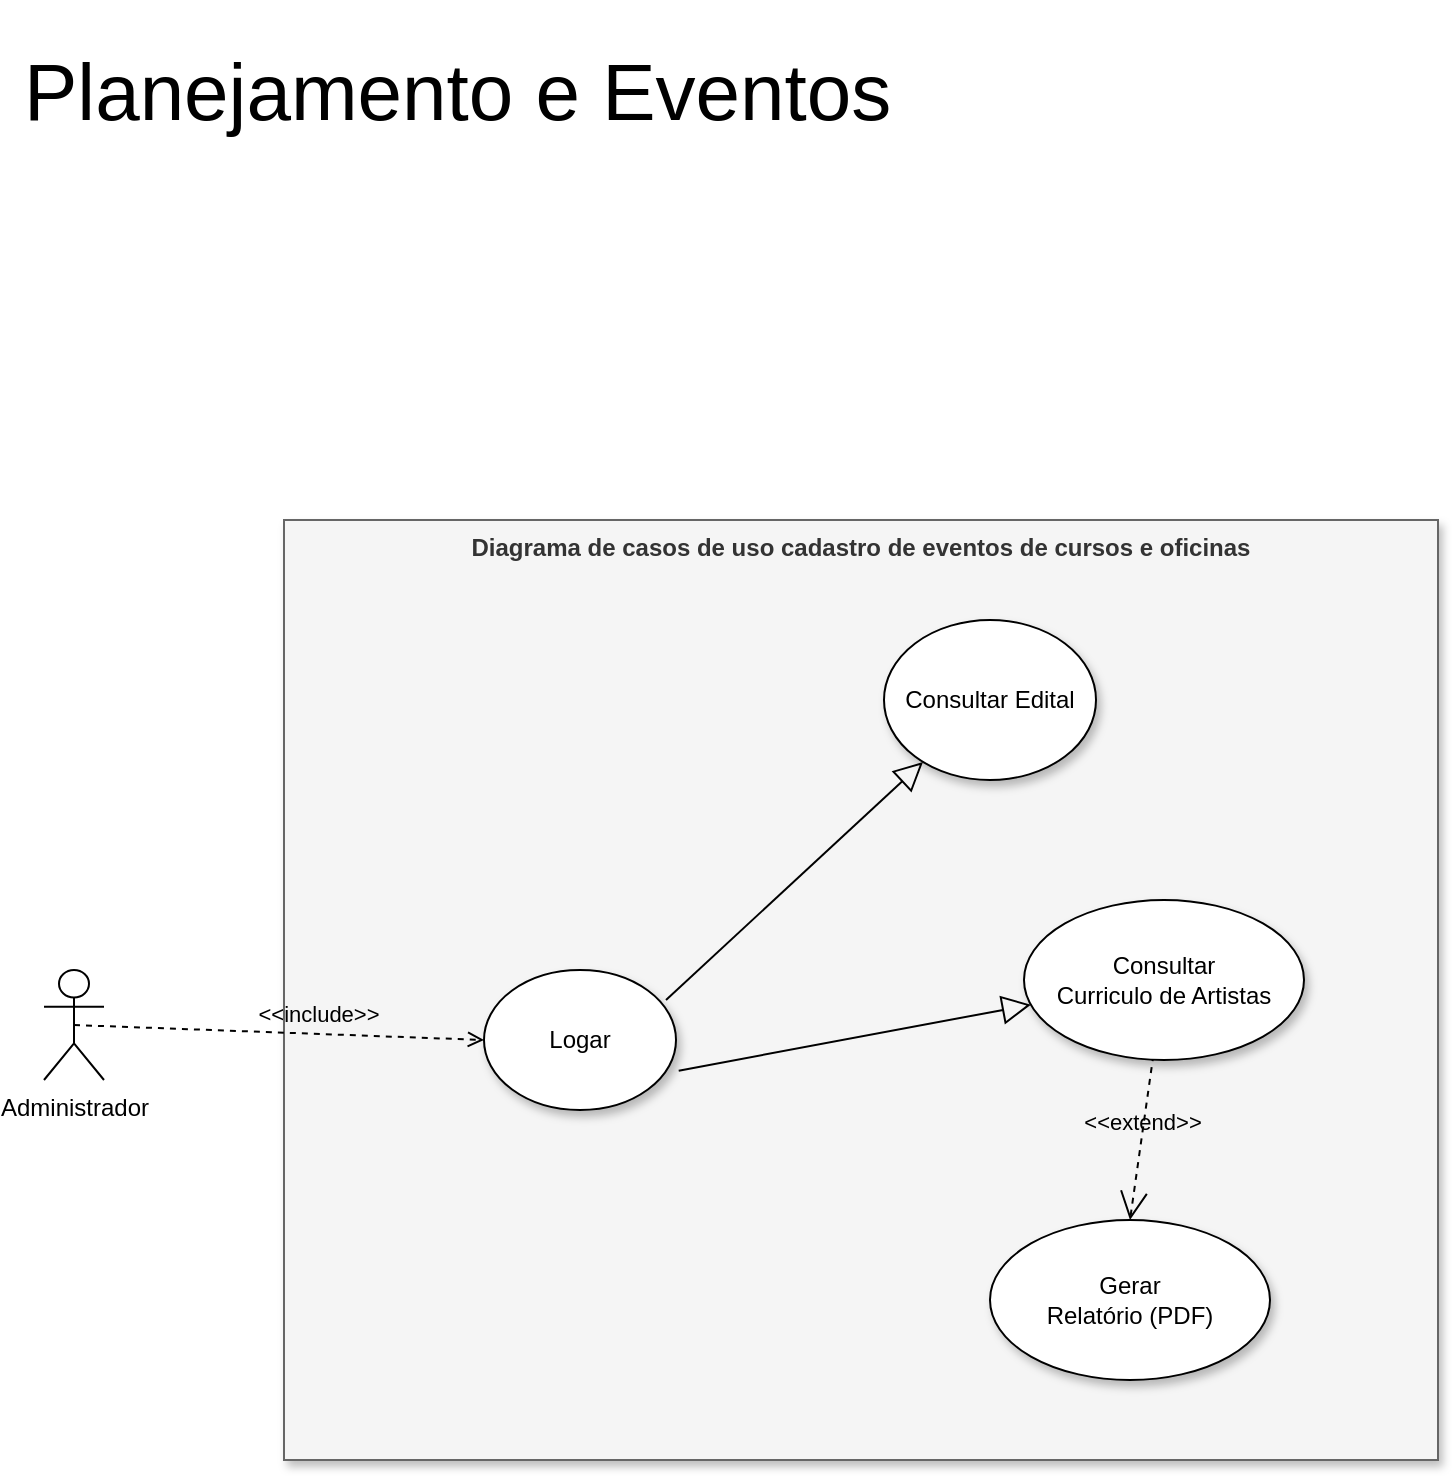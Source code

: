 <mxfile version="21.1.2" type="github">
  <diagram name="Página-1" id="rkHG6nmuOjkpt8-TUzvK">
    <mxGraphModel dx="2068" dy="954" grid="1" gridSize="10" guides="1" tooltips="1" connect="1" arrows="1" fold="1" page="1" pageScale="1" pageWidth="827" pageHeight="1169" math="0" shadow="0">
      <root>
        <mxCell id="0" />
        <mxCell id="1" parent="0" />
        <mxCell id="QimY8xbkl2on-bAjsN7t-3" value="Planejamento e Eventos" style="text;html=1;strokeColor=none;fillColor=none;align=left;verticalAlign=middle;whiteSpace=wrap;rounded=0;fontSize=40;" parent="1" vertex="1">
          <mxGeometry x="18" y="40" width="560" height="90" as="geometry" />
        </mxCell>
        <mxCell id="GPzcTo9WPQccJl07pG5u-1" value="Diagrama de casos de uso cadastro de eventos de cursos e oficinas" style="shape=rect;html=1;verticalAlign=top;fontStyle=1;whiteSpace=wrap;align=center;fillColor=#f5f5f5;fontColor=#333333;strokeColor=#666666;shadow=1;" parent="1" vertex="1">
          <mxGeometry x="150" y="300" width="577" height="470" as="geometry" />
        </mxCell>
        <mxCell id="GPzcTo9WPQccJl07pG5u-3" value="Administrador" style="shape=umlActor;html=1;verticalLabelPosition=bottom;verticalAlign=top;align=center;" parent="1" vertex="1">
          <mxGeometry x="30" y="525" width="30" height="55" as="geometry" />
        </mxCell>
        <mxCell id="GPzcTo9WPQccJl07pG5u-9" value="Consultar Edital" style="ellipse;whiteSpace=wrap;html=1;shadow=1;" parent="1" vertex="1">
          <mxGeometry x="450" y="350" width="106" height="80" as="geometry" />
        </mxCell>
        <mxCell id="GPzcTo9WPQccJl07pG5u-10" value="" style="edgeStyle=none;html=1;endArrow=block;endFill=0;endSize=12;verticalAlign=bottom;rounded=0;exitX=0.948;exitY=0.214;exitDx=0;exitDy=0;exitPerimeter=0;" parent="1" source="GPzcTo9WPQccJl07pG5u-11" target="GPzcTo9WPQccJl07pG5u-9" edge="1">
          <mxGeometry width="160" relative="1" as="geometry">
            <mxPoint x="160" y="540" as="sourcePoint" />
            <mxPoint x="397" y="570" as="targetPoint" />
          </mxGeometry>
        </mxCell>
        <mxCell id="GPzcTo9WPQccJl07pG5u-11" value="Logar" style="ellipse;whiteSpace=wrap;html=1;shadow=1;" parent="1" vertex="1">
          <mxGeometry x="250" y="525" width="96" height="70" as="geometry" />
        </mxCell>
        <mxCell id="GPzcTo9WPQccJl07pG5u-12" value="&amp;lt;&amp;lt;include&amp;gt;&amp;gt;" style="edgeStyle=none;html=1;endArrow=open;verticalAlign=bottom;dashed=1;labelBackgroundColor=none;rounded=0;exitX=0.5;exitY=0.5;exitDx=0;exitDy=0;exitPerimeter=0;entryX=0;entryY=0.5;entryDx=0;entryDy=0;" parent="1" source="GPzcTo9WPQccJl07pG5u-3" target="GPzcTo9WPQccJl07pG5u-11" edge="1">
          <mxGeometry x="0.191" y="1" width="160" relative="1" as="geometry">
            <mxPoint x="127" y="705" as="sourcePoint" />
            <mxPoint x="287" y="705" as="targetPoint" />
            <mxPoint as="offset" />
          </mxGeometry>
        </mxCell>
        <mxCell id="GPzcTo9WPQccJl07pG5u-20" value="Consultar&lt;br&gt;Curriculo de Artistas" style="ellipse;whiteSpace=wrap;html=1;shadow=1;" parent="1" vertex="1">
          <mxGeometry x="520" y="490" width="140" height="80" as="geometry" />
        </mxCell>
        <mxCell id="hKVO4JGp7cQ2O-aRSpmu-3" value="&amp;lt;&amp;lt;extend&amp;gt;&amp;gt;" style="edgeStyle=none;html=1;startArrow=open;endArrow=none;startSize=12;verticalAlign=bottom;dashed=1;labelBackgroundColor=none;rounded=0;exitX=0.5;exitY=0;exitDx=0;exitDy=0;" edge="1" parent="1" source="hKVO4JGp7cQ2O-aRSpmu-4" target="GPzcTo9WPQccJl07pG5u-20">
          <mxGeometry width="160" relative="1" as="geometry">
            <mxPoint x="530" y="710" as="sourcePoint" />
            <mxPoint x="690" y="710" as="targetPoint" />
          </mxGeometry>
        </mxCell>
        <mxCell id="hKVO4JGp7cQ2O-aRSpmu-4" value="Gerar&lt;br&gt;Relatório (PDF)" style="ellipse;whiteSpace=wrap;html=1;shadow=1;" vertex="1" parent="1">
          <mxGeometry x="503" y="650" width="140" height="80" as="geometry" />
        </mxCell>
        <mxCell id="hKVO4JGp7cQ2O-aRSpmu-6" value="" style="edgeStyle=none;html=1;endArrow=block;endFill=0;endSize=12;verticalAlign=bottom;rounded=0;exitX=1.014;exitY=0.719;exitDx=0;exitDy=0;exitPerimeter=0;" edge="1" parent="1" source="GPzcTo9WPQccJl07pG5u-11" target="GPzcTo9WPQccJl07pG5u-20">
          <mxGeometry width="160" relative="1" as="geometry">
            <mxPoint x="331" y="535" as="sourcePoint" />
            <mxPoint x="475" y="428" as="targetPoint" />
          </mxGeometry>
        </mxCell>
      </root>
    </mxGraphModel>
  </diagram>
</mxfile>
